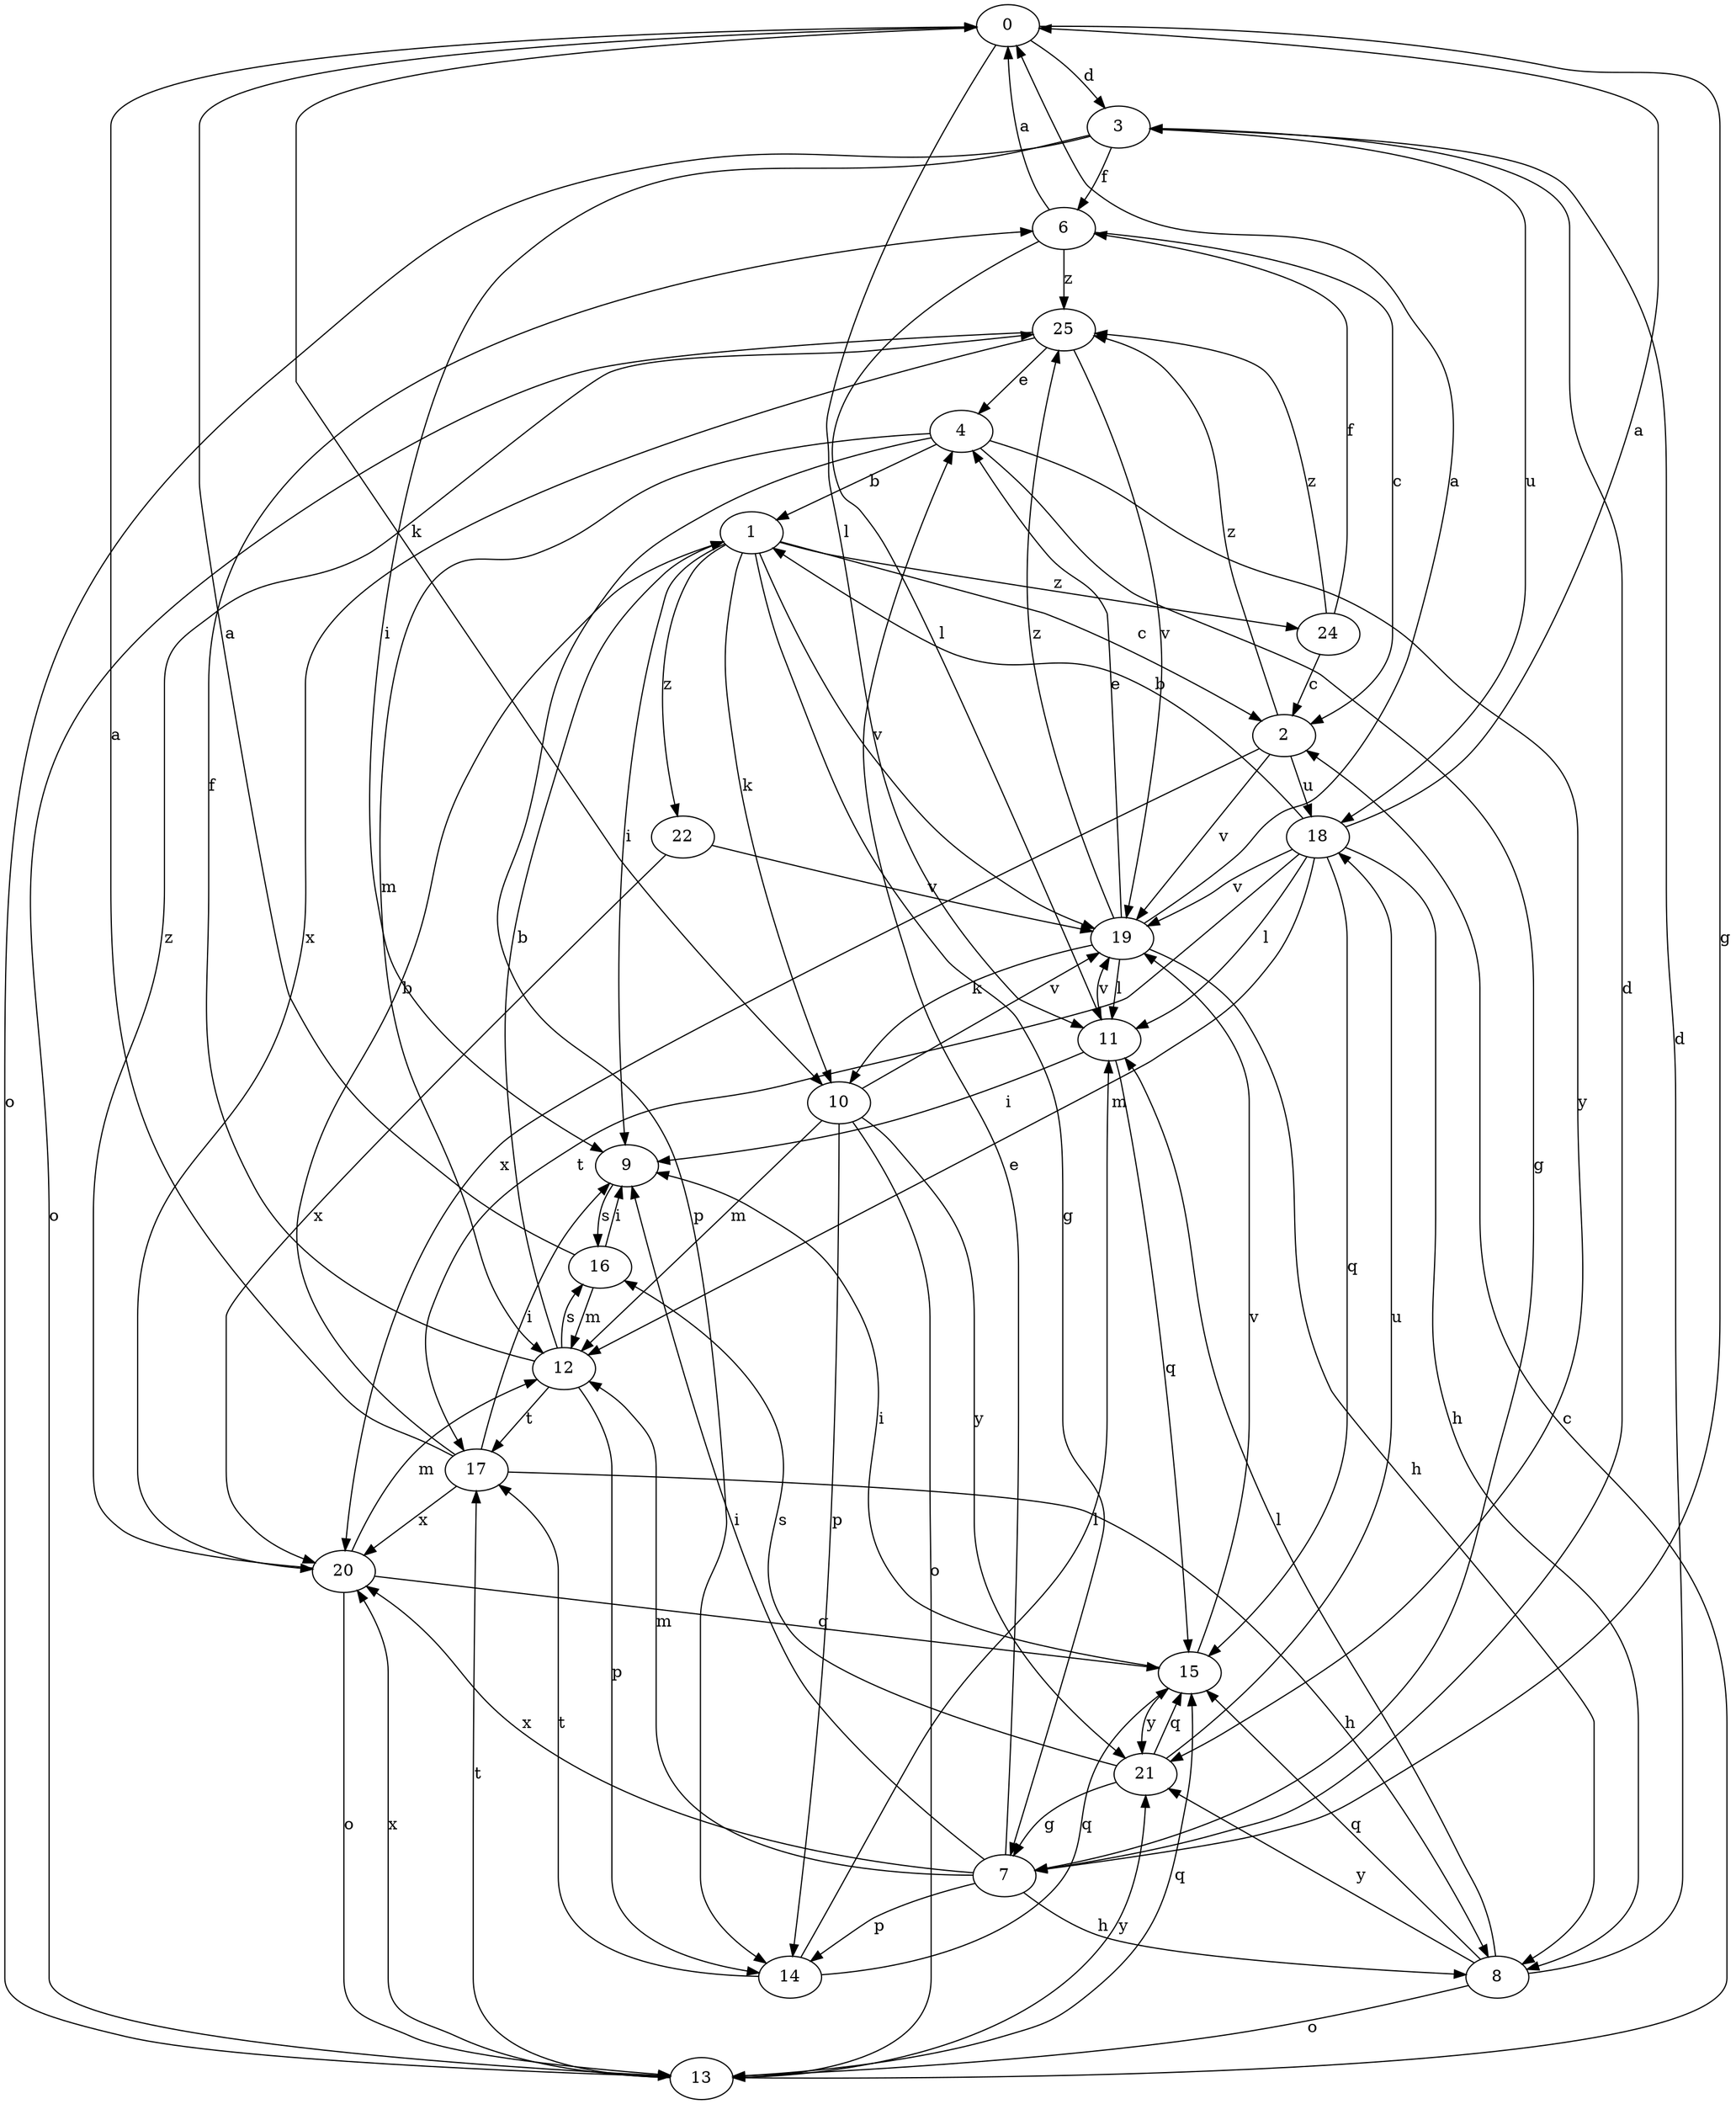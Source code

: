 strict digraph  {
0;
1;
2;
3;
4;
6;
7;
8;
9;
10;
11;
12;
13;
14;
15;
16;
17;
18;
19;
20;
21;
22;
24;
25;
0 -> 3  [label=d];
0 -> 7  [label=g];
0 -> 10  [label=k];
0 -> 11  [label=l];
1 -> 2  [label=c];
1 -> 7  [label=g];
1 -> 9  [label=i];
1 -> 10  [label=k];
1 -> 19  [label=v];
1 -> 22  [label=z];
1 -> 24  [label=z];
2 -> 18  [label=u];
2 -> 19  [label=v];
2 -> 20  [label=x];
2 -> 25  [label=z];
3 -> 6  [label=f];
3 -> 9  [label=i];
3 -> 13  [label=o];
3 -> 18  [label=u];
4 -> 1  [label=b];
4 -> 7  [label=g];
4 -> 12  [label=m];
4 -> 14  [label=p];
4 -> 21  [label=y];
6 -> 0  [label=a];
6 -> 2  [label=c];
6 -> 11  [label=l];
6 -> 25  [label=z];
7 -> 3  [label=d];
7 -> 4  [label=e];
7 -> 8  [label=h];
7 -> 9  [label=i];
7 -> 12  [label=m];
7 -> 14  [label=p];
7 -> 20  [label=x];
8 -> 3  [label=d];
8 -> 11  [label=l];
8 -> 13  [label=o];
8 -> 15  [label=q];
8 -> 21  [label=y];
9 -> 16  [label=s];
10 -> 12  [label=m];
10 -> 13  [label=o];
10 -> 14  [label=p];
10 -> 19  [label=v];
10 -> 21  [label=y];
11 -> 9  [label=i];
11 -> 15  [label=q];
11 -> 19  [label=v];
12 -> 1  [label=b];
12 -> 6  [label=f];
12 -> 14  [label=p];
12 -> 16  [label=s];
12 -> 17  [label=t];
13 -> 2  [label=c];
13 -> 15  [label=q];
13 -> 17  [label=t];
13 -> 20  [label=x];
13 -> 21  [label=y];
14 -> 11  [label=l];
14 -> 15  [label=q];
14 -> 17  [label=t];
15 -> 9  [label=i];
15 -> 19  [label=v];
15 -> 21  [label=y];
16 -> 0  [label=a];
16 -> 9  [label=i];
16 -> 12  [label=m];
17 -> 0  [label=a];
17 -> 1  [label=b];
17 -> 8  [label=h];
17 -> 9  [label=i];
17 -> 20  [label=x];
18 -> 0  [label=a];
18 -> 1  [label=b];
18 -> 8  [label=h];
18 -> 11  [label=l];
18 -> 12  [label=m];
18 -> 15  [label=q];
18 -> 17  [label=t];
18 -> 19  [label=v];
19 -> 0  [label=a];
19 -> 4  [label=e];
19 -> 8  [label=h];
19 -> 10  [label=k];
19 -> 11  [label=l];
19 -> 25  [label=z];
20 -> 12  [label=m];
20 -> 13  [label=o];
20 -> 15  [label=q];
20 -> 25  [label=z];
21 -> 7  [label=g];
21 -> 15  [label=q];
21 -> 16  [label=s];
21 -> 18  [label=u];
22 -> 19  [label=v];
22 -> 20  [label=x];
24 -> 2  [label=c];
24 -> 6  [label=f];
24 -> 25  [label=z];
25 -> 4  [label=e];
25 -> 13  [label=o];
25 -> 19  [label=v];
25 -> 20  [label=x];
}
